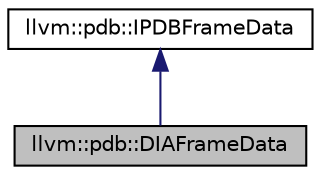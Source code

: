 digraph "llvm::pdb::DIAFrameData"
{
 // LATEX_PDF_SIZE
  bgcolor="transparent";
  edge [fontname="Helvetica",fontsize="10",labelfontname="Helvetica",labelfontsize="10"];
  node [fontname="Helvetica",fontsize="10",shape=record];
  Node1 [label="llvm::pdb::DIAFrameData",height=0.2,width=0.4,color="black", fillcolor="grey75", style="filled", fontcolor="black",tooltip=" "];
  Node2 -> Node1 [dir="back",color="midnightblue",fontsize="10",style="solid",fontname="Helvetica"];
  Node2 [label="llvm::pdb::IPDBFrameData",height=0.2,width=0.4,color="black",URL="$classllvm_1_1pdb_1_1IPDBFrameData.html",tooltip="IPDBFrameData defines an interface used to represent a frame data of some code block."];
}
